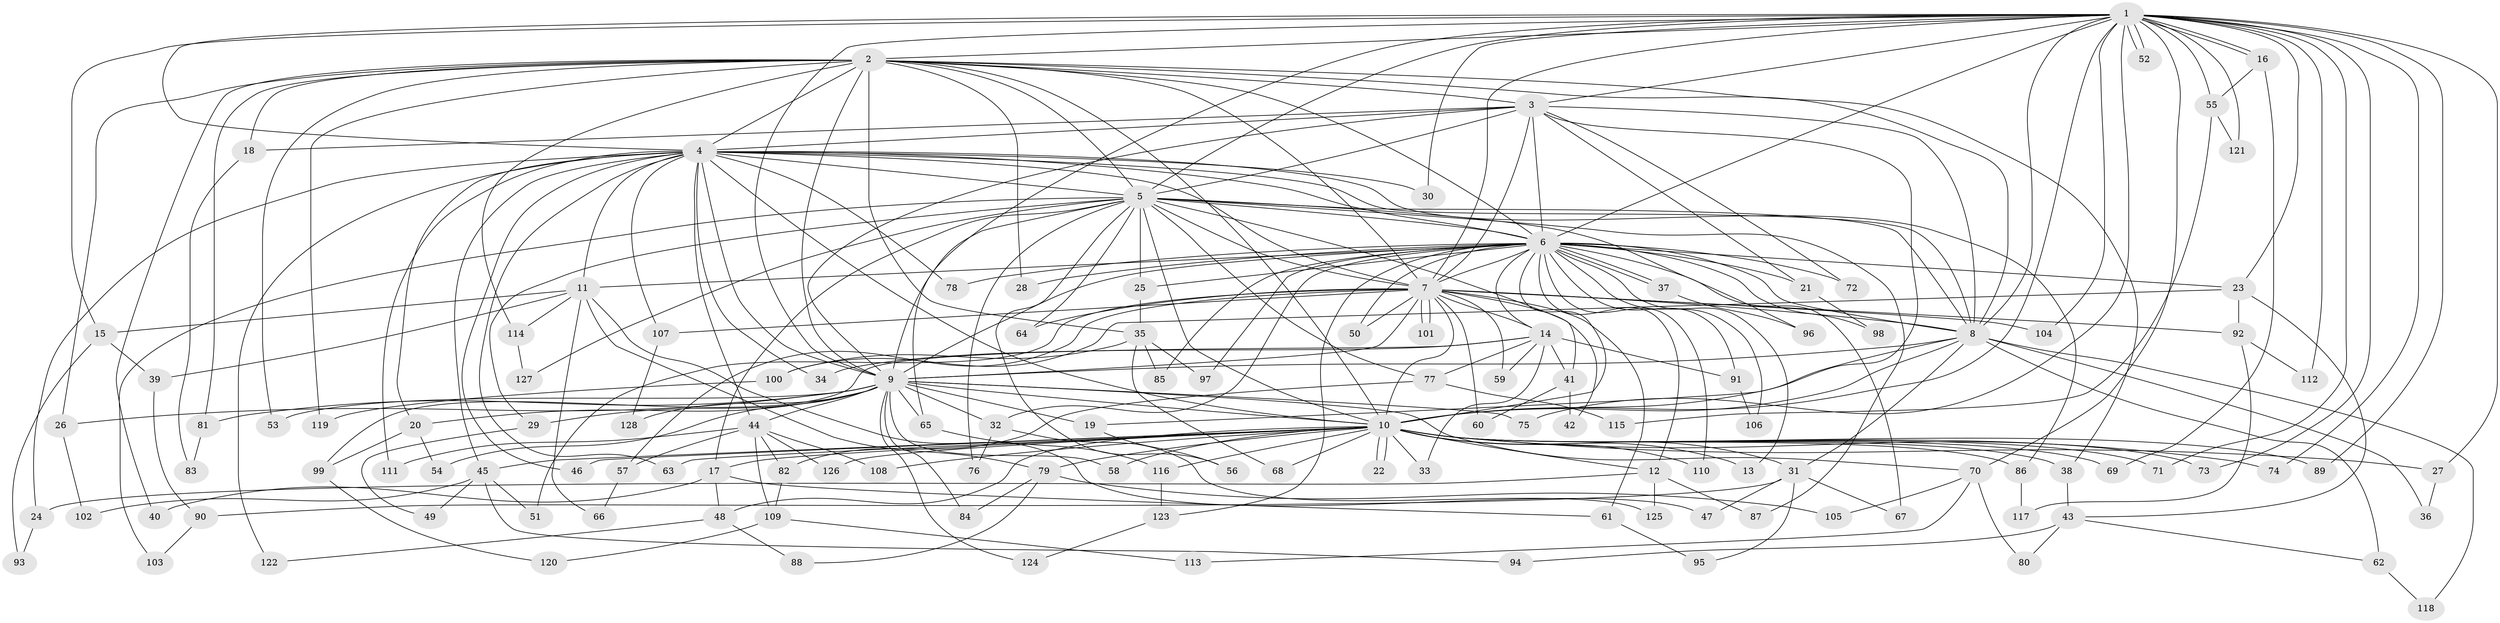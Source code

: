 // Generated by graph-tools (version 1.1) at 2025/01/03/09/25 03:01:16]
// undirected, 128 vertices, 281 edges
graph export_dot {
graph [start="1"]
  node [color=gray90,style=filled];
  1;
  2;
  3;
  4;
  5;
  6;
  7;
  8;
  9;
  10;
  11;
  12;
  13;
  14;
  15;
  16;
  17;
  18;
  19;
  20;
  21;
  22;
  23;
  24;
  25;
  26;
  27;
  28;
  29;
  30;
  31;
  32;
  33;
  34;
  35;
  36;
  37;
  38;
  39;
  40;
  41;
  42;
  43;
  44;
  45;
  46;
  47;
  48;
  49;
  50;
  51;
  52;
  53;
  54;
  55;
  56;
  57;
  58;
  59;
  60;
  61;
  62;
  63;
  64;
  65;
  66;
  67;
  68;
  69;
  70;
  71;
  72;
  73;
  74;
  75;
  76;
  77;
  78;
  79;
  80;
  81;
  82;
  83;
  84;
  85;
  86;
  87;
  88;
  89;
  90;
  91;
  92;
  93;
  94;
  95;
  96;
  97;
  98;
  99;
  100;
  101;
  102;
  103;
  104;
  105;
  106;
  107;
  108;
  109;
  110;
  111;
  112;
  113;
  114;
  115;
  116;
  117;
  118;
  119;
  120;
  121;
  122;
  123;
  124;
  125;
  126;
  127;
  128;
  1 -- 2;
  1 -- 3;
  1 -- 4;
  1 -- 5;
  1 -- 6;
  1 -- 7;
  1 -- 8;
  1 -- 9;
  1 -- 10;
  1 -- 15;
  1 -- 16;
  1 -- 16;
  1 -- 23;
  1 -- 27;
  1 -- 30;
  1 -- 52;
  1 -- 52;
  1 -- 55;
  1 -- 65;
  1 -- 70;
  1 -- 71;
  1 -- 73;
  1 -- 74;
  1 -- 75;
  1 -- 89;
  1 -- 104;
  1 -- 112;
  1 -- 121;
  2 -- 3;
  2 -- 4;
  2 -- 5;
  2 -- 6;
  2 -- 7;
  2 -- 8;
  2 -- 9;
  2 -- 10;
  2 -- 18;
  2 -- 26;
  2 -- 28;
  2 -- 35;
  2 -- 38;
  2 -- 40;
  2 -- 53;
  2 -- 81;
  2 -- 114;
  2 -- 119;
  3 -- 4;
  3 -- 5;
  3 -- 6;
  3 -- 7;
  3 -- 8;
  3 -- 9;
  3 -- 10;
  3 -- 18;
  3 -- 21;
  3 -- 72;
  4 -- 5;
  4 -- 6;
  4 -- 7;
  4 -- 8;
  4 -- 9;
  4 -- 10;
  4 -- 11;
  4 -- 20;
  4 -- 24;
  4 -- 30;
  4 -- 34;
  4 -- 44;
  4 -- 45;
  4 -- 46;
  4 -- 63;
  4 -- 78;
  4 -- 86;
  4 -- 107;
  4 -- 111;
  4 -- 122;
  5 -- 6;
  5 -- 7;
  5 -- 8;
  5 -- 9;
  5 -- 10;
  5 -- 17;
  5 -- 25;
  5 -- 29;
  5 -- 41;
  5 -- 56;
  5 -- 64;
  5 -- 76;
  5 -- 77;
  5 -- 87;
  5 -- 96;
  5 -- 103;
  5 -- 127;
  6 -- 7;
  6 -- 8;
  6 -- 9;
  6 -- 10;
  6 -- 11;
  6 -- 12;
  6 -- 13;
  6 -- 14;
  6 -- 21;
  6 -- 23;
  6 -- 25;
  6 -- 28;
  6 -- 32;
  6 -- 37;
  6 -- 37;
  6 -- 50;
  6 -- 67;
  6 -- 72;
  6 -- 78;
  6 -- 85;
  6 -- 91;
  6 -- 97;
  6 -- 98;
  6 -- 106;
  6 -- 110;
  6 -- 123;
  7 -- 8;
  7 -- 9;
  7 -- 10;
  7 -- 14;
  7 -- 42;
  7 -- 50;
  7 -- 51;
  7 -- 57;
  7 -- 59;
  7 -- 60;
  7 -- 61;
  7 -- 64;
  7 -- 92;
  7 -- 101;
  7 -- 101;
  7 -- 104;
  7 -- 107;
  8 -- 9;
  8 -- 10;
  8 -- 19;
  8 -- 31;
  8 -- 36;
  8 -- 62;
  8 -- 118;
  9 -- 10;
  9 -- 19;
  9 -- 20;
  9 -- 26;
  9 -- 29;
  9 -- 32;
  9 -- 44;
  9 -- 53;
  9 -- 54;
  9 -- 58;
  9 -- 65;
  9 -- 70;
  9 -- 75;
  9 -- 81;
  9 -- 84;
  9 -- 124;
  9 -- 128;
  10 -- 12;
  10 -- 13;
  10 -- 17;
  10 -- 22;
  10 -- 22;
  10 -- 27;
  10 -- 31;
  10 -- 33;
  10 -- 38;
  10 -- 45;
  10 -- 46;
  10 -- 48;
  10 -- 58;
  10 -- 63;
  10 -- 68;
  10 -- 69;
  10 -- 71;
  10 -- 73;
  10 -- 74;
  10 -- 79;
  10 -- 86;
  10 -- 89;
  10 -- 108;
  10 -- 110;
  10 -- 116;
  10 -- 126;
  11 -- 15;
  11 -- 39;
  11 -- 47;
  11 -- 66;
  11 -- 79;
  11 -- 114;
  12 -- 24;
  12 -- 87;
  12 -- 125;
  14 -- 33;
  14 -- 34;
  14 -- 41;
  14 -- 59;
  14 -- 77;
  14 -- 91;
  14 -- 99;
  15 -- 39;
  15 -- 93;
  16 -- 55;
  16 -- 69;
  17 -- 40;
  17 -- 48;
  17 -- 61;
  18 -- 83;
  19 -- 56;
  20 -- 54;
  20 -- 99;
  21 -- 98;
  23 -- 43;
  23 -- 92;
  23 -- 100;
  24 -- 93;
  25 -- 35;
  26 -- 102;
  27 -- 36;
  29 -- 49;
  31 -- 47;
  31 -- 67;
  31 -- 90;
  31 -- 95;
  32 -- 76;
  32 -- 125;
  35 -- 68;
  35 -- 85;
  35 -- 97;
  35 -- 100;
  37 -- 96;
  38 -- 43;
  39 -- 90;
  41 -- 42;
  41 -- 60;
  43 -- 62;
  43 -- 80;
  43 -- 94;
  44 -- 57;
  44 -- 82;
  44 -- 108;
  44 -- 109;
  44 -- 111;
  44 -- 126;
  45 -- 49;
  45 -- 51;
  45 -- 94;
  45 -- 102;
  48 -- 88;
  48 -- 122;
  55 -- 115;
  55 -- 121;
  57 -- 66;
  61 -- 95;
  62 -- 118;
  65 -- 116;
  70 -- 80;
  70 -- 105;
  70 -- 113;
  77 -- 82;
  77 -- 115;
  79 -- 84;
  79 -- 88;
  79 -- 105;
  81 -- 83;
  82 -- 109;
  86 -- 117;
  90 -- 103;
  91 -- 106;
  92 -- 112;
  92 -- 117;
  99 -- 120;
  100 -- 119;
  107 -- 128;
  109 -- 113;
  109 -- 120;
  114 -- 127;
  116 -- 123;
  123 -- 124;
}
